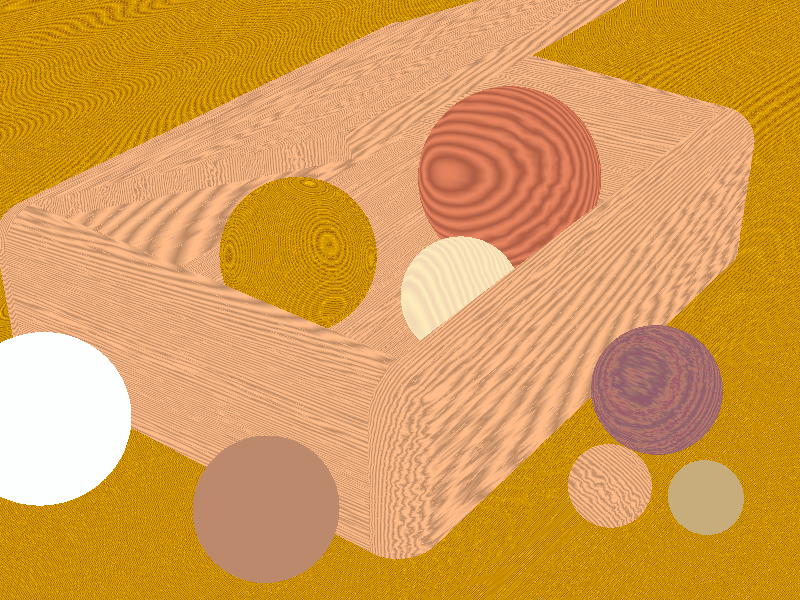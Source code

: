 // woodbox.pov
// POV-Ray 3.5 scene file by Dan Farmer
// Copyright POV-Team, 1995
// Demonstrates some of the woods.inc textures.
// Several wooden spheres (and one glass one), in and around
// a wooden box.
//
// -w320 -h240
// -w800 -h600 +a0.3

#include "colors.inc"
#include "textures.inc"
#include "shapes.inc"
#include "metals.inc"
#include "glass.inc"
#include "woods.inc"

global_settings {max_trace_level 5}

camera {
   location <-5, 10, -15>
   direction <0, 0,  2.25>
   right x*1.33
   look_at <0,0,0>
}

// Uncomment the area lights only if you've got lots of time.
#declare Dist=80.0;
light_source {< -50, 25, -50> color White
     fade_distance Dist fade_power 2
//   area_light <-40, 0, -40>, <40, 0, 40>, 3, 3
//   adaptive 1
//   jitter
}
light_source {< 50, 10,  -4> color Gray30
     fade_distance Dist fade_power 2
//   area_light <-20, 0, -20>, <20, 0, 20>, 3, 3
//   adaptive 1
//   jitter
}
light_source {< 0, 100,  0> color Gray30
     fade_distance Dist fade_power 2
//   area_light <-30, 0, -30>, <30, 0, 30>, 3, 3
//   adaptive 1
//   jitter
}

sky_sphere {
    pigment {
        gradient y
        color_map {
            [0, 1  color Gray50 color Gray80]
        }
    }
}

#declare M_Wood18B =
colour_map {
    [0.00 0.25   color rgbf < 0.50, 0.26, 0.12, 0.10>
                 color rgbf < 0.54, 0.29, 0.13, 0.20>]
    [0.25 0.40   color rgbf < 0.54, 0.29, 0.13, 0.20>
                 color rgbf < 0.55, 0.28, 0.10, 0.70>]
    [0.40 0.50   color rgbf < 0.55, 0.28, 0.10, 0.70>
                 color rgbf < 0.50, 0.23, 0.15, 0.95>]
    [0.50 0.70   color rgbf < 0.50, 0.23, 0.15, 0.95>
                 color rgbf < 0.56, 0.29, 0.17, 0.70>]
    [0.70 0.98   color rgbf < 0.56, 0.29, 0.17, 0.70>
                 color rgbf < 0.54, 0.29, 0.13, 0.20>]
    [0.98 1.00   color rgbf < 0.54, 0.29, 0.13, 0.20>
                 color rgbf < 0.50, 0.26, 0.12, 0.10>]
}


#declare Floor_Texture =
    texture { pigment { P_WoodGrain18A color_map { M_Wood18A }}}
    texture { pigment { P_WoodGrain12A color_map { M_Wood18B }}}
    texture {
        pigment { P_WoodGrain12B color_map { M_Wood18B }}
        finish { reflection 0.25 }
    }

#declare Floor =
plane { y,0
    texture { Floor_Texture
        scale 0.5
        rotate y*90
        rotate <10, 0, 15>
        translate z*4
    }
}

#declare T0 = texture { T_Wood19 }

#declare T =
texture { T0
    finish { specular 0.50 roughness 0.1 ambient 0.25 }
}

#declare T1 = texture { T translate  x*10 rotate <0, 87, 0> }
#declare T2 = texture { T translate  y*10 rotate <0,  1, 0> }
#declare T3 = texture { T translate -x*10 rotate  <0, 88, 0> translate z*100}

#declare Front_Panel =
box      { <-3.75, 0.00, -0.5>,
           < 3.75, 1.75,  0.0> }

#declare Front_Top_Edge   =
cylinder { <-3.75, 1.75,  0.0>,
           < 3.75, 1.75,  0.0>, 0.5 }

#declare Front_Right_Edge =
cylinder { < 3.75, 0.00,  0.0>,
           < 3.75, 1.75,  0.0>, 0.5 }

#declare Front_Left_Edge  =
cylinder { <-3.75, 0.00,  0.0>,
           <-3.75, 1.75,  0.0>, 0.5 }

#declare Front_UL_Corner  = sphere   { <-3.75, 1.75,  0.0>, 0.5 }
#declare Front_UR_Corner  = sphere   { < 3.75, 1.75,  0.0>, 0.5 }


#declare Left_Panel      = box { <-0.50, 0, -2.75>, <0.50, 1.75, 2.75> }
#declare Left_Top_Edge   = cylinder { <0, 1.75, -2.75>, <0, 1.75, 2.75>, 0.5 }

#declare Left_End =
intersection {
    union {
        object { Left_Panel       }
        object { Left_Top_Edge    }
    }
    plane { x, 0 }
    texture { T2 }
    bounded_by { box { <-0.501, 0.01, -3.251>, <0.01, 2.251, 3.251> } }
}

#declare Box_Front =
intersection {
    union {
        object { Front_Panel      }
        object { Front_Top_Edge   }
        object { Front_Left_Edge  }
        object { Front_Right_Edge }
        object { Front_UL_Corner  }
        object { Front_UR_Corner  }
    }
    plane { z, 0 }
    texture { T1}
    bounded_by { box { <-4.251, 0.01, -0.51>, <4.251, 2.251,  0.01> }}
}
#declare Box_Bottom = box {<-3.75, 0.0, -2.75> <3.75, 0.25, 2.75> texture {T3} }
#declare Box_Lid =    box {<-3.75, 0.0, -2.75> <3.75, 0.25, 2.75>
    translate -2.75*z    // put "hinge" at origin
    rotate x*25          // open the lid
    translate 2.75*z     // move "hinge" back
    translate y*2        // lift to top
    texture {T3}
}
#declare Box =
union {
    object { Box_Front translate -z*2.75}
    object { Box_Front scale <1,1,-1> translate z*2.75}
    object { Left_End translate -x*3.75 }
    object { Left_End scale <-1,1,1> translate x*3.75 }
    object { Box_Lid  }
    object { Box_Bottom }
}
#declare Spheres =
union {

    // Inside of box
    sphere { <1.5, 1.5, -0.75>, 1.25
        texture {
            T_Wood14
            finish { specular 0.35 roughness 0.05 ambient 0.3 }
            translate x*1
            rotate <15, 10, 0>
            translate y*2
        }
    }
    // Inside of box
    sphere { <-1.5, 1.25,  0.5>, 1
        texture { T_Wood18
            finish { specular 0.25 roughness 0.025 ambient 0.35 }
            scale 0.33
            translate x*1
            rotate <10, 20, 30>
            translate y*10
        }
    }
    // Inside of box
    sphere { <-0.75, 1.0, -1.5>, 0.75
        texture { T_Wood10
            finish { specular 0.5 roughness 0.005 ambient 0.35 }
            translate x*1
            rotate <30, 10, 20>
        }
    }

    // Outside of box
    sphere { <-0.75, 0.75, -4.25>, 0.75
        texture { T_Wood4
            finish { specular 0.25 roughness 0.015 ambient 0.2 }
        }
    }
    // Outside of box
    sphere { <-2.25, 0.45, -4.5>, 0.45
        texture { T_Wood20
            finish { specular 0.15 roughness 0.15 ambient 0.3 }
            rotate <45, 10, 45>
            translate x*10
        }
    }

    // Outside of box
    sphere { <-5.5, 0.95, 0.8>, 0.95 texture { T_Glass4 } interior {I_Glass caustics 1} }
    // Outside of box
    sphere { <-5.00, 0.75, -2.0>, 0.75 texture { T_Copper_2B} }
    // Outside of box
    sphere { <-1.75, 0.40, -5.4>, 0.40 texture { T_Brass_3B} }
}
union {
    object { Floor }
    object { Box }
    object { Spheres }
    rotate -y*35
}

